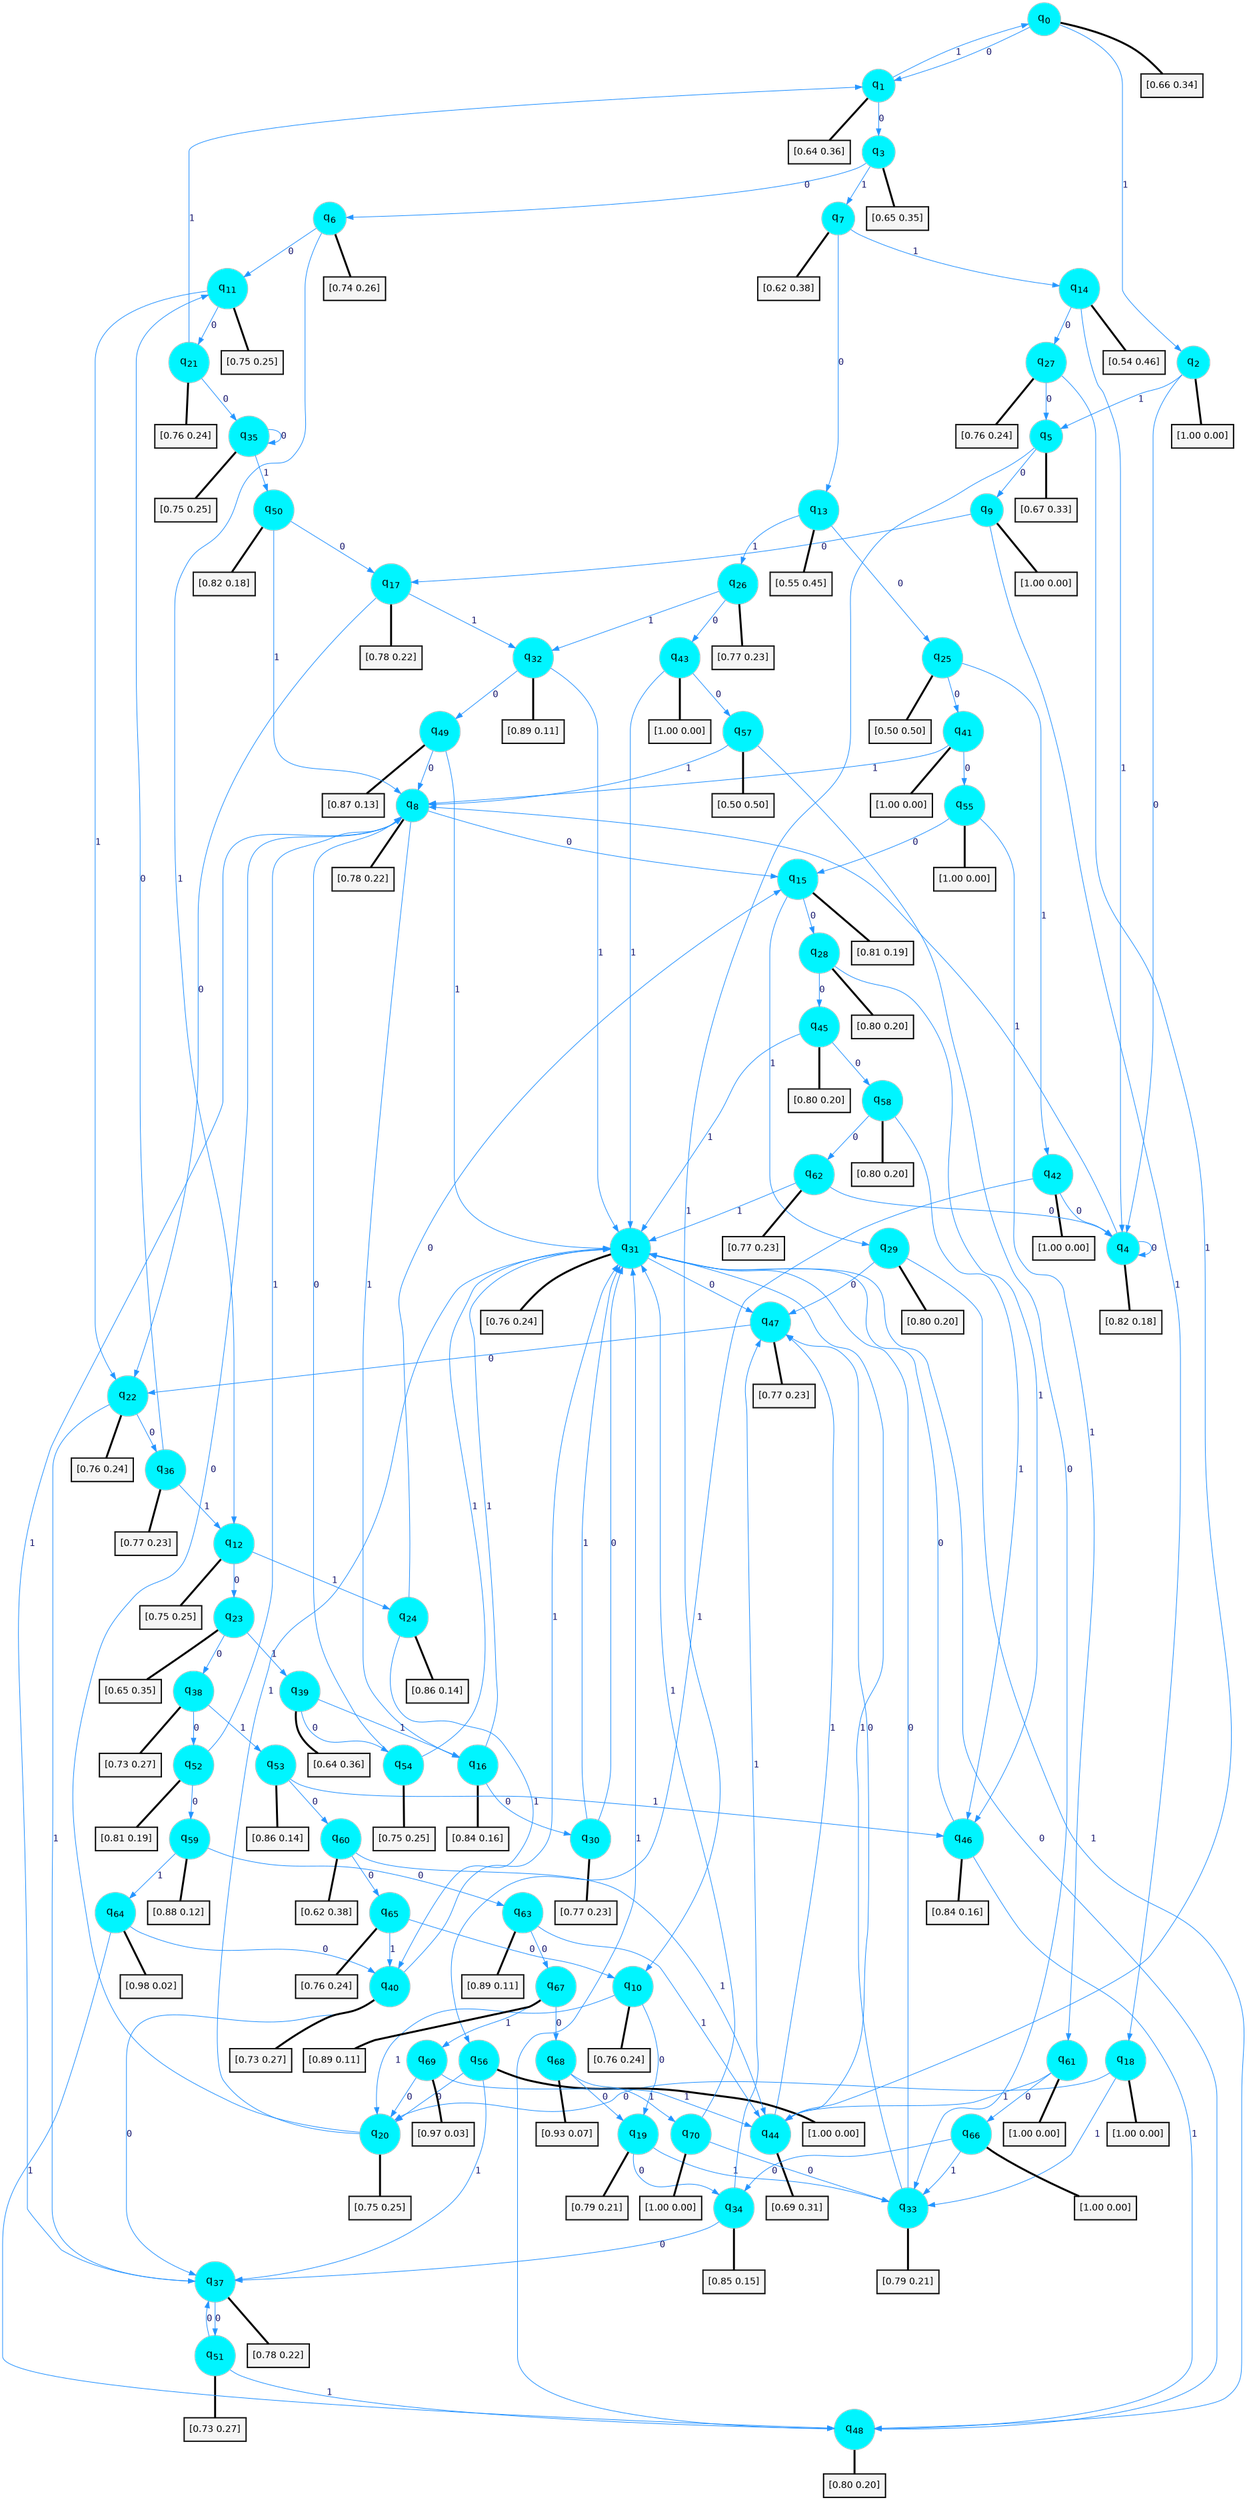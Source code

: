 digraph G {
graph [
bgcolor=transparent, dpi=300, rankdir=TD, size="40,25"];
node [
color=gray, fillcolor=turquoise1, fontcolor=black, fontname=Helvetica, fontsize=16, fontweight=bold, shape=circle, style=filled];
edge [
arrowsize=1, color=dodgerblue1, fontcolor=midnightblue, fontname=courier, fontweight=bold, penwidth=1, style=solid, weight=20];
0[label=<q<SUB>0</SUB>>];
1[label=<q<SUB>1</SUB>>];
2[label=<q<SUB>2</SUB>>];
3[label=<q<SUB>3</SUB>>];
4[label=<q<SUB>4</SUB>>];
5[label=<q<SUB>5</SUB>>];
6[label=<q<SUB>6</SUB>>];
7[label=<q<SUB>7</SUB>>];
8[label=<q<SUB>8</SUB>>];
9[label=<q<SUB>9</SUB>>];
10[label=<q<SUB>10</SUB>>];
11[label=<q<SUB>11</SUB>>];
12[label=<q<SUB>12</SUB>>];
13[label=<q<SUB>13</SUB>>];
14[label=<q<SUB>14</SUB>>];
15[label=<q<SUB>15</SUB>>];
16[label=<q<SUB>16</SUB>>];
17[label=<q<SUB>17</SUB>>];
18[label=<q<SUB>18</SUB>>];
19[label=<q<SUB>19</SUB>>];
20[label=<q<SUB>20</SUB>>];
21[label=<q<SUB>21</SUB>>];
22[label=<q<SUB>22</SUB>>];
23[label=<q<SUB>23</SUB>>];
24[label=<q<SUB>24</SUB>>];
25[label=<q<SUB>25</SUB>>];
26[label=<q<SUB>26</SUB>>];
27[label=<q<SUB>27</SUB>>];
28[label=<q<SUB>28</SUB>>];
29[label=<q<SUB>29</SUB>>];
30[label=<q<SUB>30</SUB>>];
31[label=<q<SUB>31</SUB>>];
32[label=<q<SUB>32</SUB>>];
33[label=<q<SUB>33</SUB>>];
34[label=<q<SUB>34</SUB>>];
35[label=<q<SUB>35</SUB>>];
36[label=<q<SUB>36</SUB>>];
37[label=<q<SUB>37</SUB>>];
38[label=<q<SUB>38</SUB>>];
39[label=<q<SUB>39</SUB>>];
40[label=<q<SUB>40</SUB>>];
41[label=<q<SUB>41</SUB>>];
42[label=<q<SUB>42</SUB>>];
43[label=<q<SUB>43</SUB>>];
44[label=<q<SUB>44</SUB>>];
45[label=<q<SUB>45</SUB>>];
46[label=<q<SUB>46</SUB>>];
47[label=<q<SUB>47</SUB>>];
48[label=<q<SUB>48</SUB>>];
49[label=<q<SUB>49</SUB>>];
50[label=<q<SUB>50</SUB>>];
51[label=<q<SUB>51</SUB>>];
52[label=<q<SUB>52</SUB>>];
53[label=<q<SUB>53</SUB>>];
54[label=<q<SUB>54</SUB>>];
55[label=<q<SUB>55</SUB>>];
56[label=<q<SUB>56</SUB>>];
57[label=<q<SUB>57</SUB>>];
58[label=<q<SUB>58</SUB>>];
59[label=<q<SUB>59</SUB>>];
60[label=<q<SUB>60</SUB>>];
61[label=<q<SUB>61</SUB>>];
62[label=<q<SUB>62</SUB>>];
63[label=<q<SUB>63</SUB>>];
64[label=<q<SUB>64</SUB>>];
65[label=<q<SUB>65</SUB>>];
66[label=<q<SUB>66</SUB>>];
67[label=<q<SUB>67</SUB>>];
68[label=<q<SUB>68</SUB>>];
69[label=<q<SUB>69</SUB>>];
70[label=<q<SUB>70</SUB>>];
71[label="[0.66 0.34]", shape=box,fontcolor=black, fontname=Helvetica, fontsize=14, penwidth=2, fillcolor=whitesmoke,color=black];
72[label="[0.64 0.36]", shape=box,fontcolor=black, fontname=Helvetica, fontsize=14, penwidth=2, fillcolor=whitesmoke,color=black];
73[label="[1.00 0.00]", shape=box,fontcolor=black, fontname=Helvetica, fontsize=14, penwidth=2, fillcolor=whitesmoke,color=black];
74[label="[0.65 0.35]", shape=box,fontcolor=black, fontname=Helvetica, fontsize=14, penwidth=2, fillcolor=whitesmoke,color=black];
75[label="[0.82 0.18]", shape=box,fontcolor=black, fontname=Helvetica, fontsize=14, penwidth=2, fillcolor=whitesmoke,color=black];
76[label="[0.67 0.33]", shape=box,fontcolor=black, fontname=Helvetica, fontsize=14, penwidth=2, fillcolor=whitesmoke,color=black];
77[label="[0.74 0.26]", shape=box,fontcolor=black, fontname=Helvetica, fontsize=14, penwidth=2, fillcolor=whitesmoke,color=black];
78[label="[0.62 0.38]", shape=box,fontcolor=black, fontname=Helvetica, fontsize=14, penwidth=2, fillcolor=whitesmoke,color=black];
79[label="[0.78 0.22]", shape=box,fontcolor=black, fontname=Helvetica, fontsize=14, penwidth=2, fillcolor=whitesmoke,color=black];
80[label="[1.00 0.00]", shape=box,fontcolor=black, fontname=Helvetica, fontsize=14, penwidth=2, fillcolor=whitesmoke,color=black];
81[label="[0.76 0.24]", shape=box,fontcolor=black, fontname=Helvetica, fontsize=14, penwidth=2, fillcolor=whitesmoke,color=black];
82[label="[0.75 0.25]", shape=box,fontcolor=black, fontname=Helvetica, fontsize=14, penwidth=2, fillcolor=whitesmoke,color=black];
83[label="[0.75 0.25]", shape=box,fontcolor=black, fontname=Helvetica, fontsize=14, penwidth=2, fillcolor=whitesmoke,color=black];
84[label="[0.55 0.45]", shape=box,fontcolor=black, fontname=Helvetica, fontsize=14, penwidth=2, fillcolor=whitesmoke,color=black];
85[label="[0.54 0.46]", shape=box,fontcolor=black, fontname=Helvetica, fontsize=14, penwidth=2, fillcolor=whitesmoke,color=black];
86[label="[0.81 0.19]", shape=box,fontcolor=black, fontname=Helvetica, fontsize=14, penwidth=2, fillcolor=whitesmoke,color=black];
87[label="[0.84 0.16]", shape=box,fontcolor=black, fontname=Helvetica, fontsize=14, penwidth=2, fillcolor=whitesmoke,color=black];
88[label="[0.78 0.22]", shape=box,fontcolor=black, fontname=Helvetica, fontsize=14, penwidth=2, fillcolor=whitesmoke,color=black];
89[label="[1.00 0.00]", shape=box,fontcolor=black, fontname=Helvetica, fontsize=14, penwidth=2, fillcolor=whitesmoke,color=black];
90[label="[0.79 0.21]", shape=box,fontcolor=black, fontname=Helvetica, fontsize=14, penwidth=2, fillcolor=whitesmoke,color=black];
91[label="[0.75 0.25]", shape=box,fontcolor=black, fontname=Helvetica, fontsize=14, penwidth=2, fillcolor=whitesmoke,color=black];
92[label="[0.76 0.24]", shape=box,fontcolor=black, fontname=Helvetica, fontsize=14, penwidth=2, fillcolor=whitesmoke,color=black];
93[label="[0.76 0.24]", shape=box,fontcolor=black, fontname=Helvetica, fontsize=14, penwidth=2, fillcolor=whitesmoke,color=black];
94[label="[0.65 0.35]", shape=box,fontcolor=black, fontname=Helvetica, fontsize=14, penwidth=2, fillcolor=whitesmoke,color=black];
95[label="[0.86 0.14]", shape=box,fontcolor=black, fontname=Helvetica, fontsize=14, penwidth=2, fillcolor=whitesmoke,color=black];
96[label="[0.50 0.50]", shape=box,fontcolor=black, fontname=Helvetica, fontsize=14, penwidth=2, fillcolor=whitesmoke,color=black];
97[label="[0.77 0.23]", shape=box,fontcolor=black, fontname=Helvetica, fontsize=14, penwidth=2, fillcolor=whitesmoke,color=black];
98[label="[0.76 0.24]", shape=box,fontcolor=black, fontname=Helvetica, fontsize=14, penwidth=2, fillcolor=whitesmoke,color=black];
99[label="[0.80 0.20]", shape=box,fontcolor=black, fontname=Helvetica, fontsize=14, penwidth=2, fillcolor=whitesmoke,color=black];
100[label="[0.80 0.20]", shape=box,fontcolor=black, fontname=Helvetica, fontsize=14, penwidth=2, fillcolor=whitesmoke,color=black];
101[label="[0.77 0.23]", shape=box,fontcolor=black, fontname=Helvetica, fontsize=14, penwidth=2, fillcolor=whitesmoke,color=black];
102[label="[0.76 0.24]", shape=box,fontcolor=black, fontname=Helvetica, fontsize=14, penwidth=2, fillcolor=whitesmoke,color=black];
103[label="[0.89 0.11]", shape=box,fontcolor=black, fontname=Helvetica, fontsize=14, penwidth=2, fillcolor=whitesmoke,color=black];
104[label="[0.79 0.21]", shape=box,fontcolor=black, fontname=Helvetica, fontsize=14, penwidth=2, fillcolor=whitesmoke,color=black];
105[label="[0.85 0.15]", shape=box,fontcolor=black, fontname=Helvetica, fontsize=14, penwidth=2, fillcolor=whitesmoke,color=black];
106[label="[0.75 0.25]", shape=box,fontcolor=black, fontname=Helvetica, fontsize=14, penwidth=2, fillcolor=whitesmoke,color=black];
107[label="[0.77 0.23]", shape=box,fontcolor=black, fontname=Helvetica, fontsize=14, penwidth=2, fillcolor=whitesmoke,color=black];
108[label="[0.78 0.22]", shape=box,fontcolor=black, fontname=Helvetica, fontsize=14, penwidth=2, fillcolor=whitesmoke,color=black];
109[label="[0.73 0.27]", shape=box,fontcolor=black, fontname=Helvetica, fontsize=14, penwidth=2, fillcolor=whitesmoke,color=black];
110[label="[0.64 0.36]", shape=box,fontcolor=black, fontname=Helvetica, fontsize=14, penwidth=2, fillcolor=whitesmoke,color=black];
111[label="[0.73 0.27]", shape=box,fontcolor=black, fontname=Helvetica, fontsize=14, penwidth=2, fillcolor=whitesmoke,color=black];
112[label="[1.00 0.00]", shape=box,fontcolor=black, fontname=Helvetica, fontsize=14, penwidth=2, fillcolor=whitesmoke,color=black];
113[label="[1.00 0.00]", shape=box,fontcolor=black, fontname=Helvetica, fontsize=14, penwidth=2, fillcolor=whitesmoke,color=black];
114[label="[1.00 0.00]", shape=box,fontcolor=black, fontname=Helvetica, fontsize=14, penwidth=2, fillcolor=whitesmoke,color=black];
115[label="[0.69 0.31]", shape=box,fontcolor=black, fontname=Helvetica, fontsize=14, penwidth=2, fillcolor=whitesmoke,color=black];
116[label="[0.80 0.20]", shape=box,fontcolor=black, fontname=Helvetica, fontsize=14, penwidth=2, fillcolor=whitesmoke,color=black];
117[label="[0.84 0.16]", shape=box,fontcolor=black, fontname=Helvetica, fontsize=14, penwidth=2, fillcolor=whitesmoke,color=black];
118[label="[0.77 0.23]", shape=box,fontcolor=black, fontname=Helvetica, fontsize=14, penwidth=2, fillcolor=whitesmoke,color=black];
119[label="[0.80 0.20]", shape=box,fontcolor=black, fontname=Helvetica, fontsize=14, penwidth=2, fillcolor=whitesmoke,color=black];
120[label="[0.87 0.13]", shape=box,fontcolor=black, fontname=Helvetica, fontsize=14, penwidth=2, fillcolor=whitesmoke,color=black];
121[label="[0.82 0.18]", shape=box,fontcolor=black, fontname=Helvetica, fontsize=14, penwidth=2, fillcolor=whitesmoke,color=black];
122[label="[0.73 0.27]", shape=box,fontcolor=black, fontname=Helvetica, fontsize=14, penwidth=2, fillcolor=whitesmoke,color=black];
123[label="[0.81 0.19]", shape=box,fontcolor=black, fontname=Helvetica, fontsize=14, penwidth=2, fillcolor=whitesmoke,color=black];
124[label="[0.86 0.14]", shape=box,fontcolor=black, fontname=Helvetica, fontsize=14, penwidth=2, fillcolor=whitesmoke,color=black];
125[label="[0.75 0.25]", shape=box,fontcolor=black, fontname=Helvetica, fontsize=14, penwidth=2, fillcolor=whitesmoke,color=black];
126[label="[1.00 0.00]", shape=box,fontcolor=black, fontname=Helvetica, fontsize=14, penwidth=2, fillcolor=whitesmoke,color=black];
127[label="[1.00 0.00]", shape=box,fontcolor=black, fontname=Helvetica, fontsize=14, penwidth=2, fillcolor=whitesmoke,color=black];
128[label="[0.50 0.50]", shape=box,fontcolor=black, fontname=Helvetica, fontsize=14, penwidth=2, fillcolor=whitesmoke,color=black];
129[label="[0.80 0.20]", shape=box,fontcolor=black, fontname=Helvetica, fontsize=14, penwidth=2, fillcolor=whitesmoke,color=black];
130[label="[0.88 0.12]", shape=box,fontcolor=black, fontname=Helvetica, fontsize=14, penwidth=2, fillcolor=whitesmoke,color=black];
131[label="[0.62 0.38]", shape=box,fontcolor=black, fontname=Helvetica, fontsize=14, penwidth=2, fillcolor=whitesmoke,color=black];
132[label="[1.00 0.00]", shape=box,fontcolor=black, fontname=Helvetica, fontsize=14, penwidth=2, fillcolor=whitesmoke,color=black];
133[label="[0.77 0.23]", shape=box,fontcolor=black, fontname=Helvetica, fontsize=14, penwidth=2, fillcolor=whitesmoke,color=black];
134[label="[0.89 0.11]", shape=box,fontcolor=black, fontname=Helvetica, fontsize=14, penwidth=2, fillcolor=whitesmoke,color=black];
135[label="[0.98 0.02]", shape=box,fontcolor=black, fontname=Helvetica, fontsize=14, penwidth=2, fillcolor=whitesmoke,color=black];
136[label="[0.76 0.24]", shape=box,fontcolor=black, fontname=Helvetica, fontsize=14, penwidth=2, fillcolor=whitesmoke,color=black];
137[label="[1.00 0.00]", shape=box,fontcolor=black, fontname=Helvetica, fontsize=14, penwidth=2, fillcolor=whitesmoke,color=black];
138[label="[0.89 0.11]", shape=box,fontcolor=black, fontname=Helvetica, fontsize=14, penwidth=2, fillcolor=whitesmoke,color=black];
139[label="[0.93 0.07]", shape=box,fontcolor=black, fontname=Helvetica, fontsize=14, penwidth=2, fillcolor=whitesmoke,color=black];
140[label="[0.97 0.03]", shape=box,fontcolor=black, fontname=Helvetica, fontsize=14, penwidth=2, fillcolor=whitesmoke,color=black];
141[label="[1.00 0.00]", shape=box,fontcolor=black, fontname=Helvetica, fontsize=14, penwidth=2, fillcolor=whitesmoke,color=black];
0->1 [label=0];
0->2 [label=1];
0->71 [arrowhead=none, penwidth=3,color=black];
1->3 [label=0];
1->0 [label=1];
1->72 [arrowhead=none, penwidth=3,color=black];
2->4 [label=0];
2->5 [label=1];
2->73 [arrowhead=none, penwidth=3,color=black];
3->6 [label=0];
3->7 [label=1];
3->74 [arrowhead=none, penwidth=3,color=black];
4->4 [label=0];
4->8 [label=1];
4->75 [arrowhead=none, penwidth=3,color=black];
5->9 [label=0];
5->10 [label=1];
5->76 [arrowhead=none, penwidth=3,color=black];
6->11 [label=0];
6->12 [label=1];
6->77 [arrowhead=none, penwidth=3,color=black];
7->13 [label=0];
7->14 [label=1];
7->78 [arrowhead=none, penwidth=3,color=black];
8->15 [label=0];
8->16 [label=1];
8->79 [arrowhead=none, penwidth=3,color=black];
9->17 [label=0];
9->18 [label=1];
9->80 [arrowhead=none, penwidth=3,color=black];
10->19 [label=0];
10->20 [label=1];
10->81 [arrowhead=none, penwidth=3,color=black];
11->21 [label=0];
11->22 [label=1];
11->82 [arrowhead=none, penwidth=3,color=black];
12->23 [label=0];
12->24 [label=1];
12->83 [arrowhead=none, penwidth=3,color=black];
13->25 [label=0];
13->26 [label=1];
13->84 [arrowhead=none, penwidth=3,color=black];
14->27 [label=0];
14->4 [label=1];
14->85 [arrowhead=none, penwidth=3,color=black];
15->28 [label=0];
15->29 [label=1];
15->86 [arrowhead=none, penwidth=3,color=black];
16->30 [label=0];
16->31 [label=1];
16->87 [arrowhead=none, penwidth=3,color=black];
17->22 [label=0];
17->32 [label=1];
17->88 [arrowhead=none, penwidth=3,color=black];
18->20 [label=0];
18->33 [label=1];
18->89 [arrowhead=none, penwidth=3,color=black];
19->34 [label=0];
19->33 [label=1];
19->90 [arrowhead=none, penwidth=3,color=black];
20->8 [label=0];
20->31 [label=1];
20->91 [arrowhead=none, penwidth=3,color=black];
21->35 [label=0];
21->1 [label=1];
21->92 [arrowhead=none, penwidth=3,color=black];
22->36 [label=0];
22->37 [label=1];
22->93 [arrowhead=none, penwidth=3,color=black];
23->38 [label=0];
23->39 [label=1];
23->94 [arrowhead=none, penwidth=3,color=black];
24->15 [label=0];
24->40 [label=1];
24->95 [arrowhead=none, penwidth=3,color=black];
25->41 [label=0];
25->42 [label=1];
25->96 [arrowhead=none, penwidth=3,color=black];
26->43 [label=0];
26->32 [label=1];
26->97 [arrowhead=none, penwidth=3,color=black];
27->5 [label=0];
27->44 [label=1];
27->98 [arrowhead=none, penwidth=3,color=black];
28->45 [label=0];
28->46 [label=1];
28->99 [arrowhead=none, penwidth=3,color=black];
29->47 [label=0];
29->48 [label=1];
29->100 [arrowhead=none, penwidth=3,color=black];
30->31 [label=0];
30->31 [label=1];
30->101 [arrowhead=none, penwidth=3,color=black];
31->47 [label=0];
31->102 [arrowhead=none, penwidth=3,color=black];
32->49 [label=0];
32->31 [label=1];
32->103 [arrowhead=none, penwidth=3,color=black];
33->31 [label=0];
33->31 [label=1];
33->104 [arrowhead=none, penwidth=3,color=black];
34->37 [label=0];
34->47 [label=1];
34->105 [arrowhead=none, penwidth=3,color=black];
35->35 [label=0];
35->50 [label=1];
35->106 [arrowhead=none, penwidth=3,color=black];
36->11 [label=0];
36->12 [label=1];
36->107 [arrowhead=none, penwidth=3,color=black];
37->51 [label=0];
37->8 [label=1];
37->108 [arrowhead=none, penwidth=3,color=black];
38->52 [label=0];
38->53 [label=1];
38->109 [arrowhead=none, penwidth=3,color=black];
39->54 [label=0];
39->16 [label=1];
39->110 [arrowhead=none, penwidth=3,color=black];
40->37 [label=0];
40->31 [label=1];
40->111 [arrowhead=none, penwidth=3,color=black];
41->55 [label=0];
41->8 [label=1];
41->112 [arrowhead=none, penwidth=3,color=black];
42->4 [label=0];
42->56 [label=1];
42->113 [arrowhead=none, penwidth=3,color=black];
43->57 [label=0];
43->31 [label=1];
43->114 [arrowhead=none, penwidth=3,color=black];
44->47 [label=0];
44->47 [label=1];
44->115 [arrowhead=none, penwidth=3,color=black];
45->58 [label=0];
45->31 [label=1];
45->116 [arrowhead=none, penwidth=3,color=black];
46->31 [label=0];
46->48 [label=1];
46->117 [arrowhead=none, penwidth=3,color=black];
47->22 [label=0];
47->118 [arrowhead=none, penwidth=3,color=black];
48->31 [label=0];
48->31 [label=1];
48->119 [arrowhead=none, penwidth=3,color=black];
49->8 [label=0];
49->31 [label=1];
49->120 [arrowhead=none, penwidth=3,color=black];
50->17 [label=0];
50->8 [label=1];
50->121 [arrowhead=none, penwidth=3,color=black];
51->37 [label=0];
51->48 [label=1];
51->122 [arrowhead=none, penwidth=3,color=black];
52->59 [label=0];
52->8 [label=1];
52->123 [arrowhead=none, penwidth=3,color=black];
53->60 [label=0];
53->46 [label=1];
53->124 [arrowhead=none, penwidth=3,color=black];
54->8 [label=0];
54->31 [label=1];
54->125 [arrowhead=none, penwidth=3,color=black];
55->15 [label=0];
55->61 [label=1];
55->126 [arrowhead=none, penwidth=3,color=black];
56->20 [label=0];
56->37 [label=1];
56->127 [arrowhead=none, penwidth=3,color=black];
57->33 [label=0];
57->8 [label=1];
57->128 [arrowhead=none, penwidth=3,color=black];
58->62 [label=0];
58->46 [label=1];
58->129 [arrowhead=none, penwidth=3,color=black];
59->63 [label=0];
59->64 [label=1];
59->130 [arrowhead=none, penwidth=3,color=black];
60->65 [label=0];
60->44 [label=1];
60->131 [arrowhead=none, penwidth=3,color=black];
61->66 [label=0];
61->44 [label=1];
61->132 [arrowhead=none, penwidth=3,color=black];
62->4 [label=0];
62->31 [label=1];
62->133 [arrowhead=none, penwidth=3,color=black];
63->67 [label=0];
63->44 [label=1];
63->134 [arrowhead=none, penwidth=3,color=black];
64->40 [label=0];
64->48 [label=1];
64->135 [arrowhead=none, penwidth=3,color=black];
65->10 [label=0];
65->40 [label=1];
65->136 [arrowhead=none, penwidth=3,color=black];
66->34 [label=0];
66->33 [label=1];
66->137 [arrowhead=none, penwidth=3,color=black];
67->68 [label=0];
67->69 [label=1];
67->138 [arrowhead=none, penwidth=3,color=black];
68->19 [label=0];
68->70 [label=1];
68->139 [arrowhead=none, penwidth=3,color=black];
69->20 [label=0];
69->44 [label=1];
69->140 [arrowhead=none, penwidth=3,color=black];
70->33 [label=0];
70->31 [label=1];
70->141 [arrowhead=none, penwidth=3,color=black];
}
